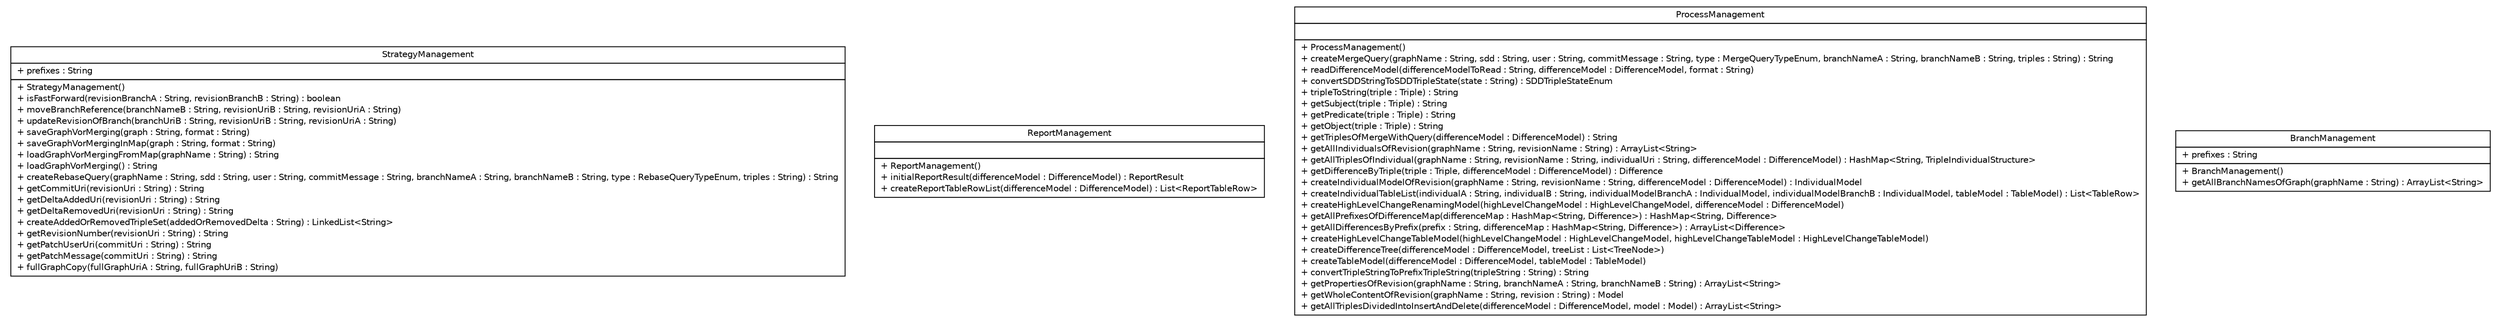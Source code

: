 #!/usr/local/bin/dot
#
# Class diagram 
# Generated by UMLGraph version R5_6-24-gf6e263 (http://www.umlgraph.org/)
#

digraph G {
	edge [fontname="Helvetica",fontsize=10,labelfontname="Helvetica",labelfontsize=10];
	node [fontname="Helvetica",fontsize=10,shape=plaintext];
	nodesep=0.25;
	ranksep=0.5;
	// de.tud.plt.r43ples.merging.management.StrategyManagement
	c460 [label=<<table title="de.tud.plt.r43ples.merging.management.StrategyManagement" border="0" cellborder="1" cellspacing="0" cellpadding="2" port="p" href="./StrategyManagement.html">
		<tr><td><table border="0" cellspacing="0" cellpadding="1">
<tr><td align="center" balign="center"> StrategyManagement </td></tr>
		</table></td></tr>
		<tr><td><table border="0" cellspacing="0" cellpadding="1">
<tr><td align="left" balign="left"> + prefixes : String </td></tr>
		</table></td></tr>
		<tr><td><table border="0" cellspacing="0" cellpadding="1">
<tr><td align="left" balign="left"> + StrategyManagement() </td></tr>
<tr><td align="left" balign="left"> + isFastForward(revisionBranchA : String, revisionBranchB : String) : boolean </td></tr>
<tr><td align="left" balign="left"> + moveBranchReference(branchNameB : String, revisionUriB : String, revisionUriA : String) </td></tr>
<tr><td align="left" balign="left"> + updateRevisionOfBranch(branchUriB : String, revisionUriB : String, revisionUriA : String) </td></tr>
<tr><td align="left" balign="left"> + saveGraphVorMerging(graph : String, format : String) </td></tr>
<tr><td align="left" balign="left"> + saveGraphVorMergingInMap(graph : String, format : String) </td></tr>
<tr><td align="left" balign="left"> + loadGraphVorMergingFromMap(graphName : String) : String </td></tr>
<tr><td align="left" balign="left"> + loadGraphVorMerging() : String </td></tr>
<tr><td align="left" balign="left"> + createRebaseQuery(graphName : String, sdd : String, user : String, commitMessage : String, branchNameA : String, branchNameB : String, type : RebaseQueryTypeEnum, triples : String) : String </td></tr>
<tr><td align="left" balign="left"> + getCommitUri(revisionUri : String) : String </td></tr>
<tr><td align="left" balign="left"> + getDeltaAddedUri(revisionUri : String) : String </td></tr>
<tr><td align="left" balign="left"> + getDeltaRemovedUri(revisionUri : String) : String </td></tr>
<tr><td align="left" balign="left"> + createAddedOrRemovedTripleSet(addedOrRemovedDelta : String) : LinkedList&lt;String&gt; </td></tr>
<tr><td align="left" balign="left"> + getRevisionNumber(revisionUri : String) : String </td></tr>
<tr><td align="left" balign="left"> + getPatchUserUri(commitUri : String) : String </td></tr>
<tr><td align="left" balign="left"> + getPatchMessage(commitUri : String) : String </td></tr>
<tr><td align="left" balign="left"> + fullGraphCopy(fullGraphUriA : String, fullGraphUriB : String) </td></tr>
		</table></td></tr>
		</table>>, URL="./StrategyManagement.html", fontname="Helvetica", fontcolor="black", fontsize=10.0];
	// de.tud.plt.r43ples.merging.management.ReportManagement
	c461 [label=<<table title="de.tud.plt.r43ples.merging.management.ReportManagement" border="0" cellborder="1" cellspacing="0" cellpadding="2" port="p" href="./ReportManagement.html">
		<tr><td><table border="0" cellspacing="0" cellpadding="1">
<tr><td align="center" balign="center"> ReportManagement </td></tr>
		</table></td></tr>
		<tr><td><table border="0" cellspacing="0" cellpadding="1">
<tr><td align="left" balign="left">  </td></tr>
		</table></td></tr>
		<tr><td><table border="0" cellspacing="0" cellpadding="1">
<tr><td align="left" balign="left"> + ReportManagement() </td></tr>
<tr><td align="left" balign="left"> + initialReportResult(differenceModel : DifferenceModel) : ReportResult </td></tr>
<tr><td align="left" balign="left"> + createReportTableRowList(differenceModel : DifferenceModel) : List&lt;ReportTableRow&gt; </td></tr>
		</table></td></tr>
		</table>>, URL="./ReportManagement.html", fontname="Helvetica", fontcolor="black", fontsize=10.0];
	// de.tud.plt.r43ples.merging.management.ProcessManagement
	c462 [label=<<table title="de.tud.plt.r43ples.merging.management.ProcessManagement" border="0" cellborder="1" cellspacing="0" cellpadding="2" port="p" href="./ProcessManagement.html">
		<tr><td><table border="0" cellspacing="0" cellpadding="1">
<tr><td align="center" balign="center"> ProcessManagement </td></tr>
		</table></td></tr>
		<tr><td><table border="0" cellspacing="0" cellpadding="1">
<tr><td align="left" balign="left">  </td></tr>
		</table></td></tr>
		<tr><td><table border="0" cellspacing="0" cellpadding="1">
<tr><td align="left" balign="left"> + ProcessManagement() </td></tr>
<tr><td align="left" balign="left"> + createMergeQuery(graphName : String, sdd : String, user : String, commitMessage : String, type : MergeQueryTypeEnum, branchNameA : String, branchNameB : String, triples : String) : String </td></tr>
<tr><td align="left" balign="left"> + readDifferenceModel(differenceModelToRead : String, differenceModel : DifferenceModel, format : String) </td></tr>
<tr><td align="left" balign="left"> + convertSDDStringToSDDTripleState(state : String) : SDDTripleStateEnum </td></tr>
<tr><td align="left" balign="left"> + tripleToString(triple : Triple) : String </td></tr>
<tr><td align="left" balign="left"> + getSubject(triple : Triple) : String </td></tr>
<tr><td align="left" balign="left"> + getPredicate(triple : Triple) : String </td></tr>
<tr><td align="left" balign="left"> + getObject(triple : Triple) : String </td></tr>
<tr><td align="left" balign="left"> + getTriplesOfMergeWithQuery(differenceModel : DifferenceModel) : String </td></tr>
<tr><td align="left" balign="left"> + getAllIndividualsOfRevision(graphName : String, revisionName : String) : ArrayList&lt;String&gt; </td></tr>
<tr><td align="left" balign="left"> + getAllTriplesOfIndividual(graphName : String, revisionName : String, individualUri : String, differenceModel : DifferenceModel) : HashMap&lt;String, TripleIndividualStructure&gt; </td></tr>
<tr><td align="left" balign="left"> + getDifferenceByTriple(triple : Triple, differenceModel : DifferenceModel) : Difference </td></tr>
<tr><td align="left" balign="left"> + createIndividualModelOfRevision(graphName : String, revisionName : String, differenceModel : DifferenceModel) : IndividualModel </td></tr>
<tr><td align="left" balign="left"> + createIndividualTableList(individualA : String, individualB : String, individualModelBranchA : IndividualModel, individualModelBranchB : IndividualModel, tableModel : TableModel) : List&lt;TableRow&gt; </td></tr>
<tr><td align="left" balign="left"> + createHighLevelChangeRenamingModel(highLevelChangeModel : HighLevelChangeModel, differenceModel : DifferenceModel) </td></tr>
<tr><td align="left" balign="left"> + getAllPrefixesOfDifferenceMap(differenceMap : HashMap&lt;String, Difference&gt;) : HashMap&lt;String, Difference&gt; </td></tr>
<tr><td align="left" balign="left"> + getAllDifferencesByPrefix(prefix : String, differenceMap : HashMap&lt;String, Difference&gt;) : ArrayList&lt;Difference&gt; </td></tr>
<tr><td align="left" balign="left"> + createHighLevelChangeTableModel(highLevelChangeModel : HighLevelChangeModel, highLevelChangeTableModel : HighLevelChangeTableModel) </td></tr>
<tr><td align="left" balign="left"> + createDifferenceTree(differenceModel : DifferenceModel, treeList : List&lt;TreeNode&gt;) </td></tr>
<tr><td align="left" balign="left"> + createTableModel(differenceModel : DifferenceModel, tableModel : TableModel) </td></tr>
<tr><td align="left" balign="left"> + convertTripleStringToPrefixTripleString(tripleString : String) : String </td></tr>
<tr><td align="left" balign="left"> + getPropertiesOfRevision(graphName : String, branchNameA : String, branchNameB : String) : ArrayList&lt;String&gt; </td></tr>
<tr><td align="left" balign="left"> + getWholeContentOfRevision(graphName : String, revision : String) : Model </td></tr>
<tr><td align="left" balign="left"> + getAllTriplesDividedIntoInsertAndDelete(differenceModel : DifferenceModel, model : Model) : ArrayList&lt;String&gt; </td></tr>
		</table></td></tr>
		</table>>, URL="./ProcessManagement.html", fontname="Helvetica", fontcolor="black", fontsize=10.0];
	// de.tud.plt.r43ples.merging.management.BranchManagement
	c463 [label=<<table title="de.tud.plt.r43ples.merging.management.BranchManagement" border="0" cellborder="1" cellspacing="0" cellpadding="2" port="p" href="./BranchManagement.html">
		<tr><td><table border="0" cellspacing="0" cellpadding="1">
<tr><td align="center" balign="center"> BranchManagement </td></tr>
		</table></td></tr>
		<tr><td><table border="0" cellspacing="0" cellpadding="1">
<tr><td align="left" balign="left"> + prefixes : String </td></tr>
		</table></td></tr>
		<tr><td><table border="0" cellspacing="0" cellpadding="1">
<tr><td align="left" balign="left"> + BranchManagement() </td></tr>
<tr><td align="left" balign="left"> + getAllBranchNamesOfGraph(graphName : String) : ArrayList&lt;String&gt; </td></tr>
		</table></td></tr>
		</table>>, URL="./BranchManagement.html", fontname="Helvetica", fontcolor="black", fontsize=10.0];
}

